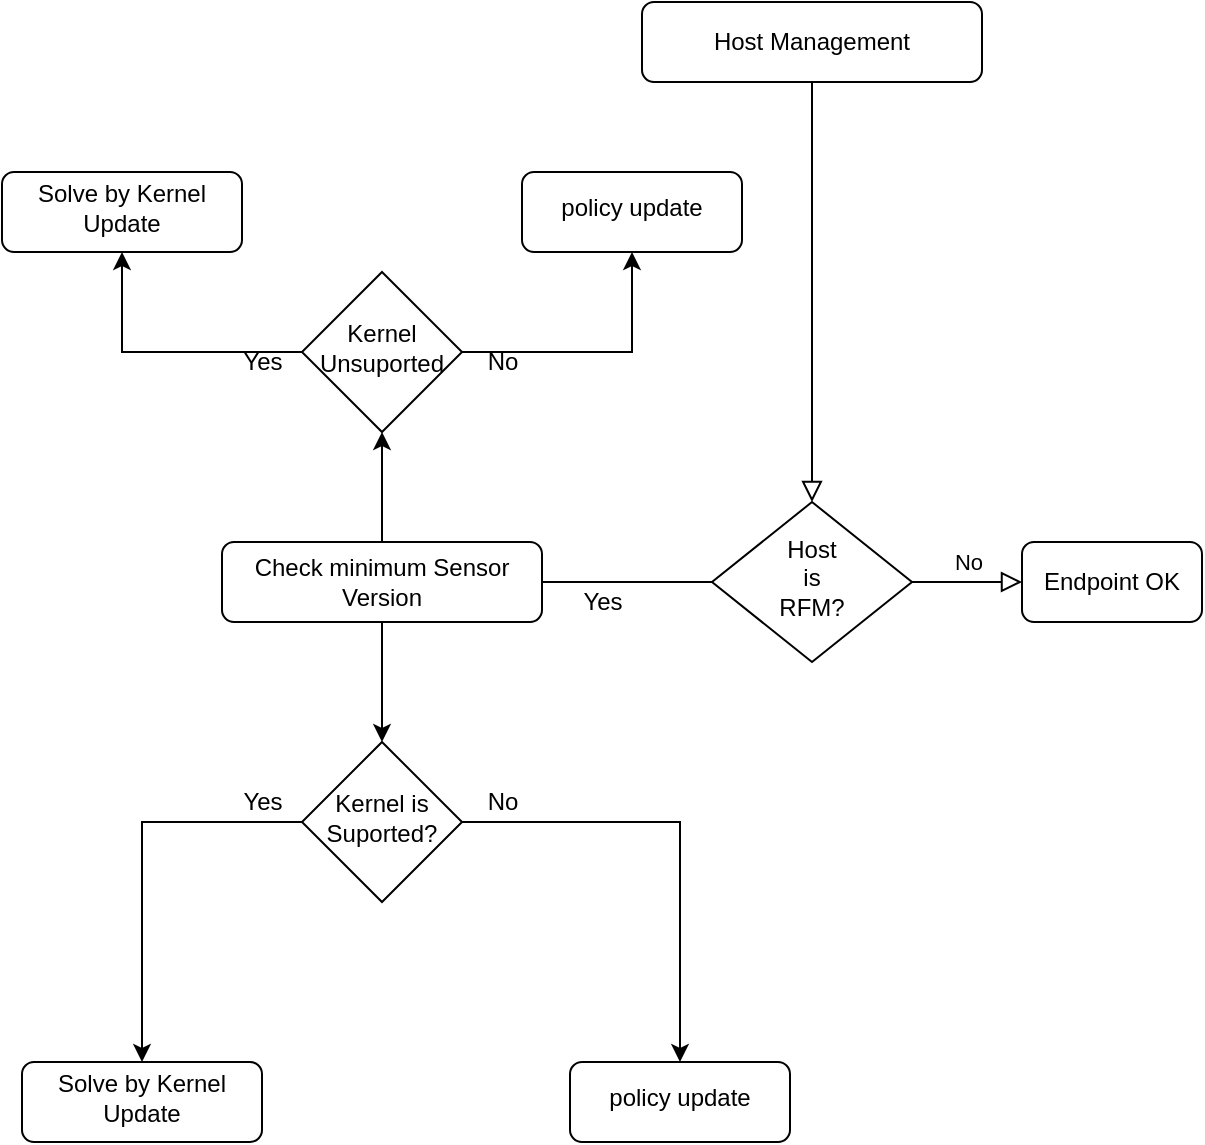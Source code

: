 <mxfile version="20.7.4" type="github">
  <diagram id="C5RBs43oDa-KdzZeNtuy" name="Page-1">
    <mxGraphModel dx="1781" dy="574" grid="1" gridSize="10" guides="1" tooltips="1" connect="1" arrows="1" fold="1" page="1" pageScale="1" pageWidth="827" pageHeight="1169" math="0" shadow="0">
      <root>
        <mxCell id="WIyWlLk6GJQsqaUBKTNV-0" />
        <mxCell id="WIyWlLk6GJQsqaUBKTNV-1" parent="WIyWlLk6GJQsqaUBKTNV-0" />
        <mxCell id="WIyWlLk6GJQsqaUBKTNV-2" value="" style="rounded=0;html=1;jettySize=auto;orthogonalLoop=1;fontSize=11;endArrow=block;endFill=0;endSize=8;strokeWidth=1;shadow=0;labelBackgroundColor=none;edgeStyle=orthogonalEdgeStyle;" parent="WIyWlLk6GJQsqaUBKTNV-1" source="WIyWlLk6GJQsqaUBKTNV-3" target="WIyWlLk6GJQsqaUBKTNV-6" edge="1">
          <mxGeometry relative="1" as="geometry" />
        </mxCell>
        <mxCell id="WIyWlLk6GJQsqaUBKTNV-3" value="Host Management" style="rounded=1;whiteSpace=wrap;html=1;fontSize=12;glass=0;strokeWidth=1;shadow=0;" parent="WIyWlLk6GJQsqaUBKTNV-1" vertex="1">
          <mxGeometry x="-20" y="290" width="170" height="40" as="geometry" />
        </mxCell>
        <mxCell id="s5PXaif0AqIX-a3yGmby-14" value="" style="edgeStyle=orthogonalEdgeStyle;rounded=0;orthogonalLoop=1;jettySize=auto;html=1;" parent="WIyWlLk6GJQsqaUBKTNV-1" source="WIyWlLk6GJQsqaUBKTNV-6" target="s5PXaif0AqIX-a3yGmby-13" edge="1">
          <mxGeometry relative="1" as="geometry" />
        </mxCell>
        <mxCell id="WIyWlLk6GJQsqaUBKTNV-6" value="&lt;div&gt;Host &lt;br&gt;&lt;/div&gt;&lt;div&gt;is &lt;br&gt;&lt;/div&gt;&lt;div&gt;RFM?&lt;/div&gt;" style="rhombus;whiteSpace=wrap;html=1;shadow=0;fontFamily=Helvetica;fontSize=12;align=center;strokeWidth=1;spacing=6;spacingTop=-4;" parent="WIyWlLk6GJQsqaUBKTNV-1" vertex="1">
          <mxGeometry x="15" y="540" width="100" height="80" as="geometry" />
        </mxCell>
        <mxCell id="5PTwcYzKg9XUDcR2BmAj-17" value="" style="edgeStyle=orthogonalEdgeStyle;rounded=0;orthogonalLoop=1;jettySize=auto;html=1;" edge="1" parent="WIyWlLk6GJQsqaUBKTNV-1" source="WIyWlLk6GJQsqaUBKTNV-7" target="5PTwcYzKg9XUDcR2BmAj-9">
          <mxGeometry relative="1" as="geometry" />
        </mxCell>
        <mxCell id="WIyWlLk6GJQsqaUBKTNV-7" value="Check minimum Sensor Version" style="rounded=1;whiteSpace=wrap;html=1;fontSize=12;glass=0;strokeWidth=1;shadow=0;" parent="WIyWlLk6GJQsqaUBKTNV-1" vertex="1">
          <mxGeometry x="-230" y="560" width="160" height="40" as="geometry" />
        </mxCell>
        <mxCell id="s5PXaif0AqIX-a3yGmby-1" value="Endpoint OK" style="rounded=1;whiteSpace=wrap;html=1;fontSize=12;glass=0;strokeWidth=1;shadow=0;" parent="WIyWlLk6GJQsqaUBKTNV-1" vertex="1">
          <mxGeometry x="170" y="560" width="90" height="40" as="geometry" />
        </mxCell>
        <mxCell id="s5PXaif0AqIX-a3yGmby-2" value="No" style="edgeStyle=orthogonalEdgeStyle;rounded=0;html=1;jettySize=auto;orthogonalLoop=1;fontSize=11;endArrow=block;endFill=0;endSize=8;strokeWidth=1;shadow=0;labelBackgroundColor=none;exitX=1;exitY=0.5;exitDx=0;exitDy=0;" parent="WIyWlLk6GJQsqaUBKTNV-1" source="WIyWlLk6GJQsqaUBKTNV-6" target="s5PXaif0AqIX-a3yGmby-1" edge="1">
          <mxGeometry y="10" relative="1" as="geometry">
            <mxPoint as="offset" />
            <mxPoint x="-10" y="590" as="sourcePoint" />
            <mxPoint x="-90" y="590" as="targetPoint" />
          </mxGeometry>
        </mxCell>
        <mxCell id="s5PXaif0AqIX-a3yGmby-18" value="" style="edgeStyle=orthogonalEdgeStyle;rounded=0;orthogonalLoop=1;jettySize=auto;html=1;" parent="WIyWlLk6GJQsqaUBKTNV-1" source="s5PXaif0AqIX-a3yGmby-13" target="s5PXaif0AqIX-a3yGmby-17" edge="1">
          <mxGeometry relative="1" as="geometry" />
        </mxCell>
        <mxCell id="s5PXaif0AqIX-a3yGmby-20" value="" style="edgeStyle=orthogonalEdgeStyle;rounded=0;orthogonalLoop=1;jettySize=auto;html=1;" parent="WIyWlLk6GJQsqaUBKTNV-1" source="s5PXaif0AqIX-a3yGmby-13" target="s5PXaif0AqIX-a3yGmby-19" edge="1">
          <mxGeometry relative="1" as="geometry" />
        </mxCell>
        <mxCell id="s5PXaif0AqIX-a3yGmby-13" value="Kernel is Suported?" style="rhombus;whiteSpace=wrap;html=1;shadow=0;strokeWidth=1;spacing=6;spacingTop=-4;" parent="WIyWlLk6GJQsqaUBKTNV-1" vertex="1">
          <mxGeometry x="-190" y="660" width="80" height="80" as="geometry" />
        </mxCell>
        <mxCell id="s5PXaif0AqIX-a3yGmby-17" value="policy update" style="rounded=1;whiteSpace=wrap;html=1;shadow=0;strokeWidth=1;spacing=6;spacingTop=-4;" parent="WIyWlLk6GJQsqaUBKTNV-1" vertex="1">
          <mxGeometry x="-56" y="820" width="110" height="40" as="geometry" />
        </mxCell>
        <mxCell id="s5PXaif0AqIX-a3yGmby-19" value="Solve by Kernel Update" style="rounded=1;whiteSpace=wrap;html=1;shadow=0;strokeWidth=1;spacing=6;spacingTop=-4;" parent="WIyWlLk6GJQsqaUBKTNV-1" vertex="1">
          <mxGeometry x="-330" y="820" width="120" height="40" as="geometry" />
        </mxCell>
        <mxCell id="s5PXaif0AqIX-a3yGmby-24" value="Yes" style="text;html=1;align=center;verticalAlign=middle;resizable=0;points=[];autosize=1;strokeColor=none;fillColor=none;" parent="WIyWlLk6GJQsqaUBKTNV-1" vertex="1">
          <mxGeometry x="-230" y="675" width="40" height="30" as="geometry" />
        </mxCell>
        <mxCell id="s5PXaif0AqIX-a3yGmby-25" value="No" style="text;html=1;align=center;verticalAlign=middle;resizable=0;points=[];autosize=1;strokeColor=none;fillColor=none;" parent="WIyWlLk6GJQsqaUBKTNV-1" vertex="1">
          <mxGeometry x="-110" y="675" width="40" height="30" as="geometry" />
        </mxCell>
        <mxCell id="s5PXaif0AqIX-a3yGmby-26" value="Yes" style="text;html=1;align=center;verticalAlign=middle;resizable=0;points=[];autosize=1;strokeColor=none;fillColor=none;" parent="WIyWlLk6GJQsqaUBKTNV-1" vertex="1">
          <mxGeometry x="-60" y="575" width="40" height="30" as="geometry" />
        </mxCell>
        <mxCell id="5PTwcYzKg9XUDcR2BmAj-7" value="" style="edgeStyle=orthogonalEdgeStyle;rounded=0;orthogonalLoop=1;jettySize=auto;html=1;" edge="1" parent="WIyWlLk6GJQsqaUBKTNV-1" source="5PTwcYzKg9XUDcR2BmAj-9" target="5PTwcYzKg9XUDcR2BmAj-10">
          <mxGeometry relative="1" as="geometry" />
        </mxCell>
        <mxCell id="5PTwcYzKg9XUDcR2BmAj-8" value="" style="edgeStyle=orthogonalEdgeStyle;rounded=0;orthogonalLoop=1;jettySize=auto;html=1;" edge="1" parent="WIyWlLk6GJQsqaUBKTNV-1" source="5PTwcYzKg9XUDcR2BmAj-9" target="5PTwcYzKg9XUDcR2BmAj-11">
          <mxGeometry relative="1" as="geometry" />
        </mxCell>
        <mxCell id="5PTwcYzKg9XUDcR2BmAj-9" value="Kernel Unsuported" style="rhombus;whiteSpace=wrap;html=1;shadow=0;strokeWidth=1;spacing=6;spacingTop=-4;" vertex="1" parent="WIyWlLk6GJQsqaUBKTNV-1">
          <mxGeometry x="-190" y="425" width="80" height="80" as="geometry" />
        </mxCell>
        <mxCell id="5PTwcYzKg9XUDcR2BmAj-10" value="policy update" style="rounded=1;whiteSpace=wrap;html=1;shadow=0;strokeWidth=1;spacing=6;spacingTop=-4;" vertex="1" parent="WIyWlLk6GJQsqaUBKTNV-1">
          <mxGeometry x="-80" y="375" width="110" height="40" as="geometry" />
        </mxCell>
        <mxCell id="5PTwcYzKg9XUDcR2BmAj-11" value="Solve by Kernel Update" style="rounded=1;whiteSpace=wrap;html=1;shadow=0;strokeWidth=1;spacing=6;spacingTop=-4;" vertex="1" parent="WIyWlLk6GJQsqaUBKTNV-1">
          <mxGeometry x="-340" y="375" width="120" height="40" as="geometry" />
        </mxCell>
        <mxCell id="5PTwcYzKg9XUDcR2BmAj-12" value="Yes" style="text;html=1;align=center;verticalAlign=middle;resizable=0;points=[];autosize=1;strokeColor=none;fillColor=none;" vertex="1" parent="WIyWlLk6GJQsqaUBKTNV-1">
          <mxGeometry x="-230" y="455" width="40" height="30" as="geometry" />
        </mxCell>
        <mxCell id="5PTwcYzKg9XUDcR2BmAj-13" value="No" style="text;html=1;align=center;verticalAlign=middle;resizable=0;points=[];autosize=1;strokeColor=none;fillColor=none;" vertex="1" parent="WIyWlLk6GJQsqaUBKTNV-1">
          <mxGeometry x="-110" y="455" width="40" height="30" as="geometry" />
        </mxCell>
      </root>
    </mxGraphModel>
  </diagram>
</mxfile>
